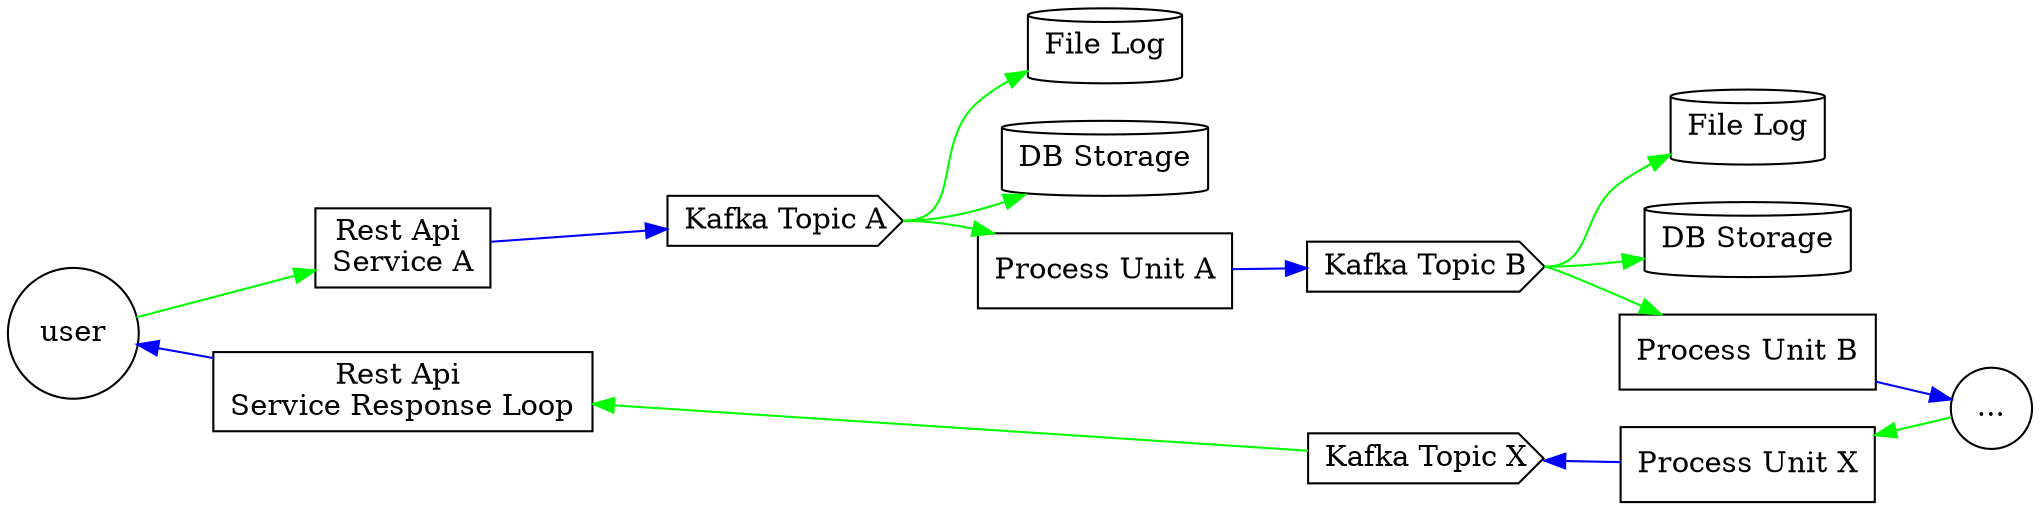 digraph kafka_decouple {
  rankdir=LR
  overlap=false
  user [shape=circle label="user"]
  restApiServiceA [shape=box label="Rest Api \nService A"]
  kafkaTopicA [shape=cds label="Kafka Topic A"]
  fileLogA [shape=cylinder label="File Log"]
  dbStorageA [shape=cylinder label="DB Storage"]
  processUnitA [shape=box label="Process Unit A"]
  kafkaTopicB [shape=cds label="Kafka Topic B"]
  fileLogB [shape=cylinder label="File Log"]
  dbStorageB [shape=cylinder label="DB Storage"]
  processUnitB [shape=box label="Process Unit B"]
  response [shape=circle label="..."]
  processUnitX [shape=box label="Process Unit X"]
  kafkaTopicX [shape=cds label="Kafka Topic X"]
  restApiServiceResponseLoop [shape=box label="Rest Api \nService Response Loop"]

  user -> restApiServiceA [color="green"]
  restApiServiceA -> kafkaTopicA [color="blue"]
  kafkaTopicA:e -> {fileLogA:w, dbStorageA:w, processUnitA:w} [color="green"]
  processUnitA -> kafkaTopicB [color="blue"]
  kafkaTopicB:e -> {fileLogB:w, dbStorageB:w, processUnitB:w} [color="green"]
  processUnitB -> response [color="blue"]
  response -> processUnitX [color="green"]
  processUnitX -> kafkaTopicX [color="blue"]
  kafkaTopicX -> restApiServiceResponseLoop [color="green"]
  restApiServiceResponseLoop -> user [color="blue"]
  { rank="same"; processUnitX; processUnitB; }
  { rank="same"; kafkaTopicX; kafkaTopicB; }
  { rank="same"; restApiServiceResponseLoop; restApiServiceA; }
}